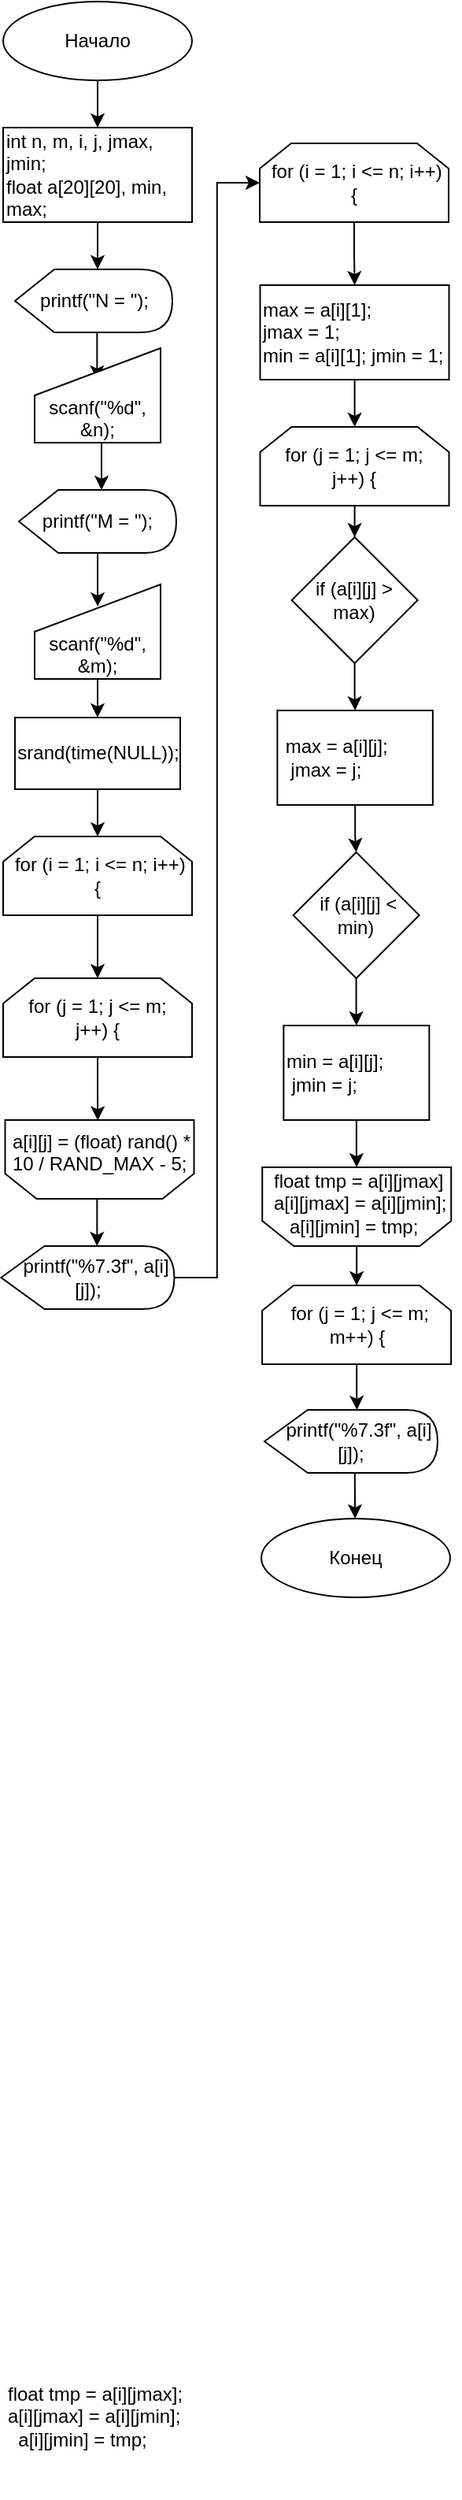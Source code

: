 <mxfile version="15.9.4" type="github">
  <diagram id="C5RBs43oDa-KdzZeNtuy" name="Page-1">
    <mxGraphModel dx="1051" dy="736" grid="1" gridSize="10" guides="1" tooltips="1" connect="1" arrows="1" fold="1" page="1" pageScale="1" pageWidth="827" pageHeight="1169" math="0" shadow="0">
      <root>
        <mxCell id="WIyWlLk6GJQsqaUBKTNV-0" />
        <mxCell id="WIyWlLk6GJQsqaUBKTNV-1" parent="WIyWlLk6GJQsqaUBKTNV-0" />
        <mxCell id="GAspWeQBVxfoSVD6iFe_-47" style="edgeStyle=orthogonalEdgeStyle;rounded=0;orthogonalLoop=1;jettySize=auto;html=1;entryX=0;entryY=0;entryDx=52.5;entryDy=0;entryPerimeter=0;" edge="1" parent="WIyWlLk6GJQsqaUBKTNV-1">
          <mxGeometry relative="1" as="geometry">
            <mxPoint x="249.66" y="280" as="sourcePoint" />
            <mxPoint x="249.66" y="310" as="targetPoint" />
          </mxGeometry>
        </mxCell>
        <mxCell id="GAspWeQBVxfoSVD6iFe_-44" style="edgeStyle=orthogonalEdgeStyle;rounded=0;orthogonalLoop=1;jettySize=auto;html=1;entryX=0.5;entryY=0;entryDx=0;entryDy=0;" edge="1" parent="WIyWlLk6GJQsqaUBKTNV-1" source="GAspWeQBVxfoSVD6iFe_-0" target="GAspWeQBVxfoSVD6iFe_-2">
          <mxGeometry relative="1" as="geometry" />
        </mxCell>
        <mxCell id="GAspWeQBVxfoSVD6iFe_-0" value="Начало" style="ellipse;whiteSpace=wrap;html=1;" vertex="1" parent="WIyWlLk6GJQsqaUBKTNV-1">
          <mxGeometry x="190" y="70" width="120" height="50" as="geometry" />
        </mxCell>
        <mxCell id="GAspWeQBVxfoSVD6iFe_-46" style="edgeStyle=orthogonalEdgeStyle;rounded=0;orthogonalLoop=1;jettySize=auto;html=1;entryX=0;entryY=0;entryDx=52.5;entryDy=0;entryPerimeter=0;" edge="1" parent="WIyWlLk6GJQsqaUBKTNV-1" source="GAspWeQBVxfoSVD6iFe_-2" target="GAspWeQBVxfoSVD6iFe_-4">
          <mxGeometry relative="1" as="geometry" />
        </mxCell>
        <mxCell id="GAspWeQBVxfoSVD6iFe_-2" value="&lt;div&gt;int n, m, i, j, jmax, jmin;&lt;/div&gt;&lt;div&gt;float a[20][20], min, max;&lt;/div&gt;" style="rounded=0;whiteSpace=wrap;html=1;align=left;" vertex="1" parent="WIyWlLk6GJQsqaUBKTNV-1">
          <mxGeometry x="190" y="150" width="120" height="60" as="geometry" />
        </mxCell>
        <mxCell id="GAspWeQBVxfoSVD6iFe_-4" value="&lt;div&gt;&amp;nbsp;printf(&quot;N = &quot;);&amp;nbsp;&lt;/div&gt;" style="shape=display;whiteSpace=wrap;html=1;" vertex="1" parent="WIyWlLk6GJQsqaUBKTNV-1">
          <mxGeometry x="197.5" y="240" width="100" height="40" as="geometry" />
        </mxCell>
        <mxCell id="GAspWeQBVxfoSVD6iFe_-50" style="edgeStyle=orthogonalEdgeStyle;rounded=0;orthogonalLoop=1;jettySize=auto;html=1;exitX=0.5;exitY=1;exitDx=0;exitDy=0;entryX=0;entryY=0;entryDx=52.5;entryDy=0;entryPerimeter=0;" edge="1" parent="WIyWlLk6GJQsqaUBKTNV-1" source="GAspWeQBVxfoSVD6iFe_-5" target="GAspWeQBVxfoSVD6iFe_-6">
          <mxGeometry relative="1" as="geometry" />
        </mxCell>
        <mxCell id="GAspWeQBVxfoSVD6iFe_-5" value="&lt;br&gt;&lt;br&gt;scanf(&quot;%d&quot;, &amp;amp;n);" style="shape=manualInput;whiteSpace=wrap;html=1;" vertex="1" parent="WIyWlLk6GJQsqaUBKTNV-1">
          <mxGeometry x="210" y="290" width="80" height="60" as="geometry" />
        </mxCell>
        <mxCell id="GAspWeQBVxfoSVD6iFe_-52" style="edgeStyle=orthogonalEdgeStyle;rounded=0;orthogonalLoop=1;jettySize=auto;html=1;entryX=0.501;entryY=0.234;entryDx=0;entryDy=0;entryPerimeter=0;" edge="1" parent="WIyWlLk6GJQsqaUBKTNV-1" source="GAspWeQBVxfoSVD6iFe_-6" target="GAspWeQBVxfoSVD6iFe_-7">
          <mxGeometry relative="1" as="geometry" />
        </mxCell>
        <mxCell id="GAspWeQBVxfoSVD6iFe_-6" value="&lt;div&gt;&amp;nbsp;printf(&quot;M = &quot;);&amp;nbsp;&lt;/div&gt;" style="shape=display;whiteSpace=wrap;html=1;" vertex="1" parent="WIyWlLk6GJQsqaUBKTNV-1">
          <mxGeometry x="200" y="380" width="100" height="40" as="geometry" />
        </mxCell>
        <mxCell id="GAspWeQBVxfoSVD6iFe_-53" style="edgeStyle=orthogonalEdgeStyle;rounded=0;orthogonalLoop=1;jettySize=auto;html=1;entryX=0.5;entryY=0;entryDx=0;entryDy=0;" edge="1" parent="WIyWlLk6GJQsqaUBKTNV-1" source="GAspWeQBVxfoSVD6iFe_-7" target="GAspWeQBVxfoSVD6iFe_-8">
          <mxGeometry relative="1" as="geometry" />
        </mxCell>
        <mxCell id="GAspWeQBVxfoSVD6iFe_-7" value="&lt;br&gt;&lt;br&gt;scanf(&quot;%d&quot;, &amp;amp;m);" style="shape=manualInput;whiteSpace=wrap;html=1;" vertex="1" parent="WIyWlLk6GJQsqaUBKTNV-1">
          <mxGeometry x="210" y="440" width="80" height="60" as="geometry" />
        </mxCell>
        <mxCell id="GAspWeQBVxfoSVD6iFe_-54" style="edgeStyle=orthogonalEdgeStyle;rounded=0;orthogonalLoop=1;jettySize=auto;html=1;entryX=0.5;entryY=0;entryDx=0;entryDy=0;" edge="1" parent="WIyWlLk6GJQsqaUBKTNV-1" source="GAspWeQBVxfoSVD6iFe_-8" target="GAspWeQBVxfoSVD6iFe_-9">
          <mxGeometry relative="1" as="geometry" />
        </mxCell>
        <mxCell id="GAspWeQBVxfoSVD6iFe_-8" value="srand(time(NULL));" style="rounded=0;whiteSpace=wrap;html=1;" vertex="1" parent="WIyWlLk6GJQsqaUBKTNV-1">
          <mxGeometry x="197.5" y="524.5" width="105" height="45.5" as="geometry" />
        </mxCell>
        <mxCell id="GAspWeQBVxfoSVD6iFe_-55" style="edgeStyle=orthogonalEdgeStyle;rounded=0;orthogonalLoop=1;jettySize=auto;html=1;entryX=0.5;entryY=0;entryDx=0;entryDy=0;" edge="1" parent="WIyWlLk6GJQsqaUBKTNV-1" source="GAspWeQBVxfoSVD6iFe_-9" target="GAspWeQBVxfoSVD6iFe_-10">
          <mxGeometry relative="1" as="geometry" />
        </mxCell>
        <mxCell id="GAspWeQBVxfoSVD6iFe_-9" value="&lt;div&gt;&amp;nbsp;for (i = 1; i &amp;lt;= n; i++) {&lt;/div&gt;" style="shape=loopLimit;whiteSpace=wrap;html=1;" vertex="1" parent="WIyWlLk6GJQsqaUBKTNV-1">
          <mxGeometry x="190" y="600" width="120" height="50" as="geometry" />
        </mxCell>
        <mxCell id="GAspWeQBVxfoSVD6iFe_-57" style="edgeStyle=orthogonalEdgeStyle;rounded=0;orthogonalLoop=1;jettySize=auto;html=1;entryX=0.451;entryY=0.007;entryDx=0;entryDy=0;entryPerimeter=0;" edge="1" parent="WIyWlLk6GJQsqaUBKTNV-1" source="GAspWeQBVxfoSVD6iFe_-10" target="GAspWeQBVxfoSVD6iFe_-12">
          <mxGeometry relative="1" as="geometry" />
        </mxCell>
        <mxCell id="GAspWeQBVxfoSVD6iFe_-10" value="&lt;div&gt;&amp;nbsp;for (j = 1; j &amp;lt;= m;&amp;nbsp;&lt;/div&gt;&lt;div&gt;j++) {&lt;/div&gt;" style="shape=loopLimit;whiteSpace=wrap;html=1;" vertex="1" parent="WIyWlLk6GJQsqaUBKTNV-1">
          <mxGeometry x="190" y="690" width="120" height="50" as="geometry" />
        </mxCell>
        <mxCell id="GAspWeQBVxfoSVD6iFe_-68" value="" style="edgeStyle=orthogonalEdgeStyle;rounded=0;orthogonalLoop=1;jettySize=auto;html=1;" edge="1" parent="WIyWlLk6GJQsqaUBKTNV-1" source="GAspWeQBVxfoSVD6iFe_-13" target="GAspWeQBVxfoSVD6iFe_-14">
          <mxGeometry relative="1" as="geometry" />
        </mxCell>
        <mxCell id="GAspWeQBVxfoSVD6iFe_-13" value="&lt;div&gt;&amp;nbsp;for (i = 1; i &amp;lt;= n; i++) {&lt;/div&gt;" style="shape=loopLimit;whiteSpace=wrap;html=1;" vertex="1" parent="WIyWlLk6GJQsqaUBKTNV-1">
          <mxGeometry x="353" y="160" width="120" height="50" as="geometry" />
        </mxCell>
        <mxCell id="GAspWeQBVxfoSVD6iFe_-69" value="" style="edgeStyle=orthogonalEdgeStyle;rounded=0;orthogonalLoop=1;jettySize=auto;html=1;" edge="1" parent="WIyWlLk6GJQsqaUBKTNV-1" source="GAspWeQBVxfoSVD6iFe_-14" target="GAspWeQBVxfoSVD6iFe_-18">
          <mxGeometry relative="1" as="geometry" />
        </mxCell>
        <mxCell id="GAspWeQBVxfoSVD6iFe_-14" value="&lt;div&gt;max = a[i][1];&lt;/div&gt;&lt;div&gt;jmax = 1;&lt;/div&gt;&lt;div&gt;min = a[i][1]; jmin = 1;&lt;/div&gt;" style="rounded=0;whiteSpace=wrap;html=1;align=left;" vertex="1" parent="WIyWlLk6GJQsqaUBKTNV-1">
          <mxGeometry x="353.25" y="250" width="120" height="60" as="geometry" />
        </mxCell>
        <mxCell id="GAspWeQBVxfoSVD6iFe_-15" value="" style="group" vertex="1" connectable="0" parent="WIyWlLk6GJQsqaUBKTNV-1">
          <mxGeometry x="191.25" y="780" width="127.5" height="50" as="geometry" />
        </mxCell>
        <mxCell id="GAspWeQBVxfoSVD6iFe_-11" value="" style="shape=loopLimit;whiteSpace=wrap;html=1;rotation=-180;" vertex="1" parent="GAspWeQBVxfoSVD6iFe_-15">
          <mxGeometry width="120" height="50" as="geometry" />
        </mxCell>
        <mxCell id="GAspWeQBVxfoSVD6iFe_-12" value="a[i][j] = (float) rand() * 10 / RAND_MAX - 5;" style="text;whiteSpace=wrap;html=1;" vertex="1" parent="GAspWeQBVxfoSVD6iFe_-15">
          <mxGeometry x="2.5" width="125" height="35.714" as="geometry" />
        </mxCell>
        <mxCell id="GAspWeQBVxfoSVD6iFe_-16" style="edgeStyle=orthogonalEdgeStyle;rounded=0;orthogonalLoop=1;jettySize=auto;html=1;exitX=0.5;exitY=1;exitDx=0;exitDy=0;" edge="1" parent="GAspWeQBVxfoSVD6iFe_-15" source="GAspWeQBVxfoSVD6iFe_-12" target="GAspWeQBVxfoSVD6iFe_-12">
          <mxGeometry relative="1" as="geometry" />
        </mxCell>
        <mxCell id="GAspWeQBVxfoSVD6iFe_-22" style="edgeStyle=orthogonalEdgeStyle;rounded=0;orthogonalLoop=1;jettySize=auto;html=1;exitX=0.5;exitY=0;exitDx=0;exitDy=0;" edge="1" parent="GAspWeQBVxfoSVD6iFe_-15" source="GAspWeQBVxfoSVD6iFe_-11" target="GAspWeQBVxfoSVD6iFe_-11">
          <mxGeometry relative="1" as="geometry" />
        </mxCell>
        <mxCell id="GAspWeQBVxfoSVD6iFe_-73" value="" style="edgeStyle=orthogonalEdgeStyle;rounded=0;orthogonalLoop=1;jettySize=auto;html=1;" edge="1" parent="WIyWlLk6GJQsqaUBKTNV-1" source="GAspWeQBVxfoSVD6iFe_-18" target="GAspWeQBVxfoSVD6iFe_-19">
          <mxGeometry relative="1" as="geometry" />
        </mxCell>
        <mxCell id="GAspWeQBVxfoSVD6iFe_-18" value="&lt;div&gt;&amp;nbsp;for (j = 1; j &amp;lt;= m;&amp;nbsp;&lt;/div&gt;&lt;div&gt;j++) {&lt;/div&gt;" style="shape=loopLimit;whiteSpace=wrap;html=1;" vertex="1" parent="WIyWlLk6GJQsqaUBKTNV-1">
          <mxGeometry x="353.25" y="340" width="120" height="50" as="geometry" />
        </mxCell>
        <mxCell id="GAspWeQBVxfoSVD6iFe_-74" value="" style="edgeStyle=orthogonalEdgeStyle;rounded=0;orthogonalLoop=1;jettySize=auto;html=1;" edge="1" parent="WIyWlLk6GJQsqaUBKTNV-1" source="GAspWeQBVxfoSVD6iFe_-19" target="GAspWeQBVxfoSVD6iFe_-21">
          <mxGeometry relative="1" as="geometry" />
        </mxCell>
        <mxCell id="GAspWeQBVxfoSVD6iFe_-19" value="if (a[i][j] &amp;gt; max)" style="rhombus;whiteSpace=wrap;html=1;" vertex="1" parent="WIyWlLk6GJQsqaUBKTNV-1">
          <mxGeometry x="373.31" y="410" width="80" height="80" as="geometry" />
        </mxCell>
        <mxCell id="GAspWeQBVxfoSVD6iFe_-75" value="" style="edgeStyle=orthogonalEdgeStyle;rounded=0;orthogonalLoop=1;jettySize=auto;html=1;" edge="1" parent="WIyWlLk6GJQsqaUBKTNV-1" source="GAspWeQBVxfoSVD6iFe_-21" target="GAspWeQBVxfoSVD6iFe_-24">
          <mxGeometry relative="1" as="geometry" />
        </mxCell>
        <mxCell id="GAspWeQBVxfoSVD6iFe_-21" value="&lt;div&gt;&amp;nbsp;max = a[i][j];&lt;/div&gt;&lt;div&gt;&amp;nbsp; jmax = j;&lt;/div&gt;" style="rounded=0;whiteSpace=wrap;html=1;align=left;" vertex="1" parent="WIyWlLk6GJQsqaUBKTNV-1">
          <mxGeometry x="364.19" y="520" width="98.75" height="60" as="geometry" />
        </mxCell>
        <mxCell id="GAspWeQBVxfoSVD6iFe_-87" style="edgeStyle=orthogonalEdgeStyle;rounded=0;orthogonalLoop=1;jettySize=auto;html=1;entryX=0;entryY=0.5;entryDx=0;entryDy=0;" edge="1" parent="WIyWlLk6GJQsqaUBKTNV-1" source="GAspWeQBVxfoSVD6iFe_-23" target="GAspWeQBVxfoSVD6iFe_-13">
          <mxGeometry relative="1" as="geometry" />
        </mxCell>
        <mxCell id="GAspWeQBVxfoSVD6iFe_-23" value="&lt;span style=&quot;text-align: left&quot;&gt;&amp;nbsp; &amp;nbsp;printf(&quot;%7.3f&quot;, a[i][j]);&lt;/span&gt;" style="shape=display;whiteSpace=wrap;html=1;" vertex="1" parent="WIyWlLk6GJQsqaUBKTNV-1">
          <mxGeometry x="188.75" y="860" width="110" height="40" as="geometry" />
        </mxCell>
        <mxCell id="GAspWeQBVxfoSVD6iFe_-76" value="" style="edgeStyle=orthogonalEdgeStyle;rounded=0;orthogonalLoop=1;jettySize=auto;html=1;" edge="1" parent="WIyWlLk6GJQsqaUBKTNV-1" source="GAspWeQBVxfoSVD6iFe_-24" target="GAspWeQBVxfoSVD6iFe_-25">
          <mxGeometry relative="1" as="geometry" />
        </mxCell>
        <mxCell id="GAspWeQBVxfoSVD6iFe_-24" value="&amp;nbsp;if (a[i][j] &amp;lt; min)" style="rhombus;whiteSpace=wrap;html=1;" vertex="1" parent="WIyWlLk6GJQsqaUBKTNV-1">
          <mxGeometry x="374.31" y="610" width="80" height="80" as="geometry" />
        </mxCell>
        <mxCell id="GAspWeQBVxfoSVD6iFe_-77" value="" style="edgeStyle=orthogonalEdgeStyle;rounded=0;orthogonalLoop=1;jettySize=auto;html=1;" edge="1" parent="WIyWlLk6GJQsqaUBKTNV-1" source="GAspWeQBVxfoSVD6iFe_-25" target="GAspWeQBVxfoSVD6iFe_-28">
          <mxGeometry relative="1" as="geometry" />
        </mxCell>
        <mxCell id="GAspWeQBVxfoSVD6iFe_-25" value="&lt;div&gt;min = a[i][j];&lt;/div&gt;&lt;div&gt;&amp;nbsp;jmin = j;&lt;/div&gt;" style="rounded=0;whiteSpace=wrap;html=1;align=left;" vertex="1" parent="WIyWlLk6GJQsqaUBKTNV-1">
          <mxGeometry x="368.19" y="720" width="92.5" height="60" as="geometry" />
        </mxCell>
        <mxCell id="GAspWeQBVxfoSVD6iFe_-27" value="" style="group" vertex="1" connectable="0" parent="WIyWlLk6GJQsqaUBKTNV-1">
          <mxGeometry x="191" y="1600" width="289" height="55" as="geometry" />
        </mxCell>
        <mxCell id="GAspWeQBVxfoSVD6iFe_-28" value="" style="shape=loopLimit;whiteSpace=wrap;html=1;rotation=-180;" vertex="1" parent="GAspWeQBVxfoSVD6iFe_-27">
          <mxGeometry x="163.62" y="-790" width="120" height="50" as="geometry" />
        </mxCell>
        <mxCell id="GAspWeQBVxfoSVD6iFe_-30" style="edgeStyle=orthogonalEdgeStyle;rounded=0;orthogonalLoop=1;jettySize=auto;html=1;exitX=0.5;exitY=1;exitDx=0;exitDy=0;" edge="1" parent="GAspWeQBVxfoSVD6iFe_-27">
          <mxGeometry relative="1" as="geometry">
            <mxPoint x="233.62" y="-754.286" as="sourcePoint" />
            <mxPoint x="233.62" y="-754.286" as="targetPoint" />
          </mxGeometry>
        </mxCell>
        <mxCell id="GAspWeQBVxfoSVD6iFe_-31" style="edgeStyle=orthogonalEdgeStyle;rounded=0;orthogonalLoop=1;jettySize=auto;html=1;exitX=0.5;exitY=0;exitDx=0;exitDy=0;" edge="1" parent="GAspWeQBVxfoSVD6iFe_-27" source="GAspWeQBVxfoSVD6iFe_-28" target="GAspWeQBVxfoSVD6iFe_-28">
          <mxGeometry relative="1" as="geometry" />
        </mxCell>
        <mxCell id="GAspWeQBVxfoSVD6iFe_-84" value="float tmp = a[i][jmax];&lt;br&gt;a[i][jmax] = a[i][jmin];&lt;br&gt;&amp;nbsp; a[i][jmin] = tmp;" style="text;whiteSpace=wrap;html=1;" vertex="1" parent="GAspWeQBVxfoSVD6iFe_-27">
          <mxGeometry y="-25" width="160" height="60" as="geometry" />
        </mxCell>
        <mxCell id="GAspWeQBVxfoSVD6iFe_-88" value="float tmp = a[i][jmax]&lt;br&gt;a[i][jmax] = a[i][jmin];&lt;br&gt;&amp;nbsp; &amp;nbsp;a[i][jmin] = tmp;" style="text;whiteSpace=wrap;html=1;" vertex="1" parent="GAspWeQBVxfoSVD6iFe_-27">
          <mxGeometry x="169" y="-795" width="120" height="60" as="geometry" />
        </mxCell>
        <mxCell id="GAspWeQBVxfoSVD6iFe_-80" style="edgeStyle=orthogonalEdgeStyle;rounded=0;orthogonalLoop=1;jettySize=auto;html=1;entryX=0;entryY=0;entryDx=58.75;entryDy=0;entryPerimeter=0;" edge="1" parent="WIyWlLk6GJQsqaUBKTNV-1" source="GAspWeQBVxfoSVD6iFe_-33" target="GAspWeQBVxfoSVD6iFe_-41">
          <mxGeometry relative="1" as="geometry" />
        </mxCell>
        <mxCell id="GAspWeQBVxfoSVD6iFe_-33" value="&lt;div&gt;&amp;nbsp;for (j = 1; j &amp;lt;= m; m++) {&lt;/div&gt;" style="shape=loopLimit;whiteSpace=wrap;html=1;" vertex="1" parent="WIyWlLk6GJQsqaUBKTNV-1">
          <mxGeometry x="354.56" y="885" width="120" height="50" as="geometry" />
        </mxCell>
        <mxCell id="GAspWeQBVxfoSVD6iFe_-41" value="&amp;nbsp; &amp;nbsp;printf(&quot;%7.3f&quot;, a[i][j]);" style="shape=display;whiteSpace=wrap;html=1;" vertex="1" parent="WIyWlLk6GJQsqaUBKTNV-1">
          <mxGeometry x="356" y="964" width="110" height="40" as="geometry" />
        </mxCell>
        <mxCell id="GAspWeQBVxfoSVD6iFe_-43" value="Конец" style="ellipse;whiteSpace=wrap;html=1;" vertex="1" parent="WIyWlLk6GJQsqaUBKTNV-1">
          <mxGeometry x="354" y="1033" width="120" height="50" as="geometry" />
        </mxCell>
        <mxCell id="GAspWeQBVxfoSVD6iFe_-61" style="edgeStyle=orthogonalEdgeStyle;rounded=0;orthogonalLoop=1;jettySize=auto;html=1;entryX=0;entryY=0;entryDx=52.5;entryDy=0;entryPerimeter=0;" edge="1" parent="WIyWlLk6GJQsqaUBKTNV-1">
          <mxGeometry relative="1" as="geometry">
            <mxPoint x="249.66" y="830" as="sourcePoint" />
            <mxPoint x="249.66" y="860" as="targetPoint" />
          </mxGeometry>
        </mxCell>
        <mxCell id="GAspWeQBVxfoSVD6iFe_-79" style="edgeStyle=orthogonalEdgeStyle;rounded=0;orthogonalLoop=1;jettySize=auto;html=1;entryX=0.5;entryY=0;entryDx=0;entryDy=0;" edge="1" parent="WIyWlLk6GJQsqaUBKTNV-1" source="GAspWeQBVxfoSVD6iFe_-28" target="GAspWeQBVxfoSVD6iFe_-33">
          <mxGeometry relative="1" as="geometry" />
        </mxCell>
        <mxCell id="GAspWeQBVxfoSVD6iFe_-85" style="edgeStyle=orthogonalEdgeStyle;rounded=0;orthogonalLoop=1;jettySize=auto;html=1;entryX=0;entryY=0;entryDx=58.75;entryDy=0;entryPerimeter=0;" edge="1" parent="WIyWlLk6GJQsqaUBKTNV-1">
          <mxGeometry relative="1" as="geometry">
            <mxPoint x="413.388" y="1004" as="sourcePoint" />
            <mxPoint x="413.57" y="1033.0" as="targetPoint" />
          </mxGeometry>
        </mxCell>
      </root>
    </mxGraphModel>
  </diagram>
</mxfile>
